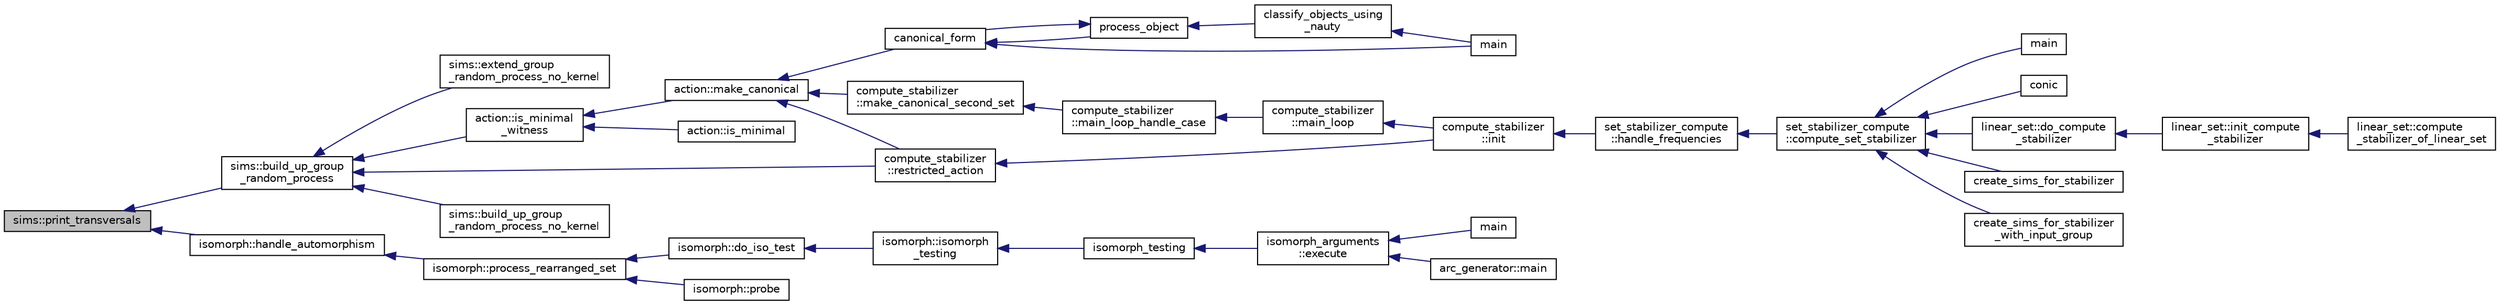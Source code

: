 digraph "sims::print_transversals"
{
  edge [fontname="Helvetica",fontsize="10",labelfontname="Helvetica",labelfontsize="10"];
  node [fontname="Helvetica",fontsize="10",shape=record];
  rankdir="LR";
  Node9558 [label="sims::print_transversals",height=0.2,width=0.4,color="black", fillcolor="grey75", style="filled", fontcolor="black"];
  Node9558 -> Node9559 [dir="back",color="midnightblue",fontsize="10",style="solid",fontname="Helvetica"];
  Node9559 [label="sims::build_up_group\l_random_process",height=0.2,width=0.4,color="black", fillcolor="white", style="filled",URL="$d9/df3/classsims.html#afde54d656304b5a92459615f2690ea64"];
  Node9559 -> Node9560 [dir="back",color="midnightblue",fontsize="10",style="solid",fontname="Helvetica"];
  Node9560 [label="action::is_minimal\l_witness",height=0.2,width=0.4,color="black", fillcolor="white", style="filled",URL="$d2/d86/classaction.html#aabf5ea4227f124eac2badc5d5225e220"];
  Node9560 -> Node9561 [dir="back",color="midnightblue",fontsize="10",style="solid",fontname="Helvetica"];
  Node9561 [label="action::is_minimal",height=0.2,width=0.4,color="black", fillcolor="white", style="filled",URL="$d2/d86/classaction.html#a1905e4012d6352a0337f6ee25ef3a875"];
  Node9560 -> Node9562 [dir="back",color="midnightblue",fontsize="10",style="solid",fontname="Helvetica"];
  Node9562 [label="action::make_canonical",height=0.2,width=0.4,color="black", fillcolor="white", style="filled",URL="$d2/d86/classaction.html#ae20ff0b8d092d2eddf9b661fb8821fd2"];
  Node9562 -> Node9563 [dir="back",color="midnightblue",fontsize="10",style="solid",fontname="Helvetica"];
  Node9563 [label="canonical_form",height=0.2,width=0.4,color="black", fillcolor="white", style="filled",URL="$d0/de6/projective__space__main_8_c.html#a5f0f6b71cd402c5b41240c420e533e60"];
  Node9563 -> Node9564 [dir="back",color="midnightblue",fontsize="10",style="solid",fontname="Helvetica"];
  Node9564 [label="main",height=0.2,width=0.4,color="black", fillcolor="white", style="filled",URL="$d0/de6/projective__space__main_8_c.html#a3c04138a5bfe5d72780bb7e82a18e627"];
  Node9563 -> Node9565 [dir="back",color="midnightblue",fontsize="10",style="solid",fontname="Helvetica"];
  Node9565 [label="process_object",height=0.2,width=0.4,color="black", fillcolor="white", style="filled",URL="$d0/de6/projective__space__main_8_c.html#a63a6b06bd2a9a9c50ed710271f4d5530"];
  Node9565 -> Node9563 [dir="back",color="midnightblue",fontsize="10",style="solid",fontname="Helvetica"];
  Node9565 -> Node9566 [dir="back",color="midnightblue",fontsize="10",style="solid",fontname="Helvetica"];
  Node9566 [label="classify_objects_using\l_nauty",height=0.2,width=0.4,color="black", fillcolor="white", style="filled",URL="$d0/de6/projective__space__main_8_c.html#a32275eacc4bdda93b2b34c2a9217a088"];
  Node9566 -> Node9564 [dir="back",color="midnightblue",fontsize="10",style="solid",fontname="Helvetica"];
  Node9562 -> Node9567 [dir="back",color="midnightblue",fontsize="10",style="solid",fontname="Helvetica"];
  Node9567 [label="compute_stabilizer\l::restricted_action",height=0.2,width=0.4,color="black", fillcolor="white", style="filled",URL="$d8/d30/classcompute__stabilizer.html#a895df470da0ac14f812c3c4b6f2280b9"];
  Node9567 -> Node9568 [dir="back",color="midnightblue",fontsize="10",style="solid",fontname="Helvetica"];
  Node9568 [label="compute_stabilizer\l::init",height=0.2,width=0.4,color="black", fillcolor="white", style="filled",URL="$d8/d30/classcompute__stabilizer.html#a36a1729430f317a65559220a8206a7d7"];
  Node9568 -> Node9569 [dir="back",color="midnightblue",fontsize="10",style="solid",fontname="Helvetica"];
  Node9569 [label="set_stabilizer_compute\l::handle_frequencies",height=0.2,width=0.4,color="black", fillcolor="white", style="filled",URL="$d8/dc6/classset__stabilizer__compute.html#a247c31bc3f19f22dadbfd7607cbaaa78"];
  Node9569 -> Node9570 [dir="back",color="midnightblue",fontsize="10",style="solid",fontname="Helvetica"];
  Node9570 [label="set_stabilizer_compute\l::compute_set_stabilizer",height=0.2,width=0.4,color="black", fillcolor="white", style="filled",URL="$d8/dc6/classset__stabilizer__compute.html#ad4f92074322e98c7cd0ed5d4f8486b76"];
  Node9570 -> Node9571 [dir="back",color="midnightblue",fontsize="10",style="solid",fontname="Helvetica"];
  Node9571 [label="main",height=0.2,width=0.4,color="black", fillcolor="white", style="filled",URL="$db/d67/test__hyperoval_8_c.html#a3c04138a5bfe5d72780bb7e82a18e627"];
  Node9570 -> Node9572 [dir="back",color="midnightblue",fontsize="10",style="solid",fontname="Helvetica"];
  Node9572 [label="conic",height=0.2,width=0.4,color="black", fillcolor="white", style="filled",URL="$d4/de8/conic_8_c.html#a96def9474b981a9d5831a9b48d85d652"];
  Node9570 -> Node9573 [dir="back",color="midnightblue",fontsize="10",style="solid",fontname="Helvetica"];
  Node9573 [label="linear_set::do_compute\l_stabilizer",height=0.2,width=0.4,color="black", fillcolor="white", style="filled",URL="$dd/d86/classlinear__set.html#ae8f58ded28fb5370f4459cca42b7463b"];
  Node9573 -> Node9574 [dir="back",color="midnightblue",fontsize="10",style="solid",fontname="Helvetica"];
  Node9574 [label="linear_set::init_compute\l_stabilizer",height=0.2,width=0.4,color="black", fillcolor="white", style="filled",URL="$dd/d86/classlinear__set.html#a0cc3eaec1896fdc977b62e94623b055b"];
  Node9574 -> Node9575 [dir="back",color="midnightblue",fontsize="10",style="solid",fontname="Helvetica"];
  Node9575 [label="linear_set::compute\l_stabilizer_of_linear_set",height=0.2,width=0.4,color="black", fillcolor="white", style="filled",URL="$dd/d86/classlinear__set.html#a098a133edfbaae0fd347a69c50bdbee2"];
  Node9570 -> Node9576 [dir="back",color="midnightblue",fontsize="10",style="solid",fontname="Helvetica"];
  Node9576 [label="create_sims_for_stabilizer",height=0.2,width=0.4,color="black", fillcolor="white", style="filled",URL="$d0/d76/tl__algebra__and__number__theory_8h.html#af2c67d225072549409be710ac3cd30f8"];
  Node9570 -> Node9577 [dir="back",color="midnightblue",fontsize="10",style="solid",fontname="Helvetica"];
  Node9577 [label="create_sims_for_stabilizer\l_with_input_group",height=0.2,width=0.4,color="black", fillcolor="white", style="filled",URL="$d0/d76/tl__algebra__and__number__theory_8h.html#af5482567a8d6ba5c2fe593bf6f7f9a0f"];
  Node9562 -> Node9578 [dir="back",color="midnightblue",fontsize="10",style="solid",fontname="Helvetica"];
  Node9578 [label="compute_stabilizer\l::make_canonical_second_set",height=0.2,width=0.4,color="black", fillcolor="white", style="filled",URL="$d8/d30/classcompute__stabilizer.html#aa33f9b1e4823afd5196eec36d3082084"];
  Node9578 -> Node9579 [dir="back",color="midnightblue",fontsize="10",style="solid",fontname="Helvetica"];
  Node9579 [label="compute_stabilizer\l::main_loop_handle_case",height=0.2,width=0.4,color="black", fillcolor="white", style="filled",URL="$d8/d30/classcompute__stabilizer.html#a040fb5c6ad50133c5a16a35ed5b2ecc4"];
  Node9579 -> Node9580 [dir="back",color="midnightblue",fontsize="10",style="solid",fontname="Helvetica"];
  Node9580 [label="compute_stabilizer\l::main_loop",height=0.2,width=0.4,color="black", fillcolor="white", style="filled",URL="$d8/d30/classcompute__stabilizer.html#ae8615a28e0494704450689b6ea0b7ca2"];
  Node9580 -> Node9568 [dir="back",color="midnightblue",fontsize="10",style="solid",fontname="Helvetica"];
  Node9559 -> Node9581 [dir="back",color="midnightblue",fontsize="10",style="solid",fontname="Helvetica"];
  Node9581 [label="sims::build_up_group\l_random_process_no_kernel",height=0.2,width=0.4,color="black", fillcolor="white", style="filled",URL="$d9/df3/classsims.html#a33747471a3e1ebdee59aff4edde62669"];
  Node9559 -> Node9582 [dir="back",color="midnightblue",fontsize="10",style="solid",fontname="Helvetica"];
  Node9582 [label="sims::extend_group\l_random_process_no_kernel",height=0.2,width=0.4,color="black", fillcolor="white", style="filled",URL="$d9/df3/classsims.html#a20958fd83e43b33c009e873b9df2fa11"];
  Node9559 -> Node9567 [dir="back",color="midnightblue",fontsize="10",style="solid",fontname="Helvetica"];
  Node9558 -> Node9583 [dir="back",color="midnightblue",fontsize="10",style="solid",fontname="Helvetica"];
  Node9583 [label="isomorph::handle_automorphism",height=0.2,width=0.4,color="black", fillcolor="white", style="filled",URL="$d3/d5f/classisomorph.html#a95e0ae39f992234f7cbeb6f1d57d82df"];
  Node9583 -> Node9584 [dir="back",color="midnightblue",fontsize="10",style="solid",fontname="Helvetica"];
  Node9584 [label="isomorph::process_rearranged_set",height=0.2,width=0.4,color="black", fillcolor="white", style="filled",URL="$d3/d5f/classisomorph.html#a7767fd5f1da6dfd7f93810be99ba4ab6"];
  Node9584 -> Node9585 [dir="back",color="midnightblue",fontsize="10",style="solid",fontname="Helvetica"];
  Node9585 [label="isomorph::probe",height=0.2,width=0.4,color="black", fillcolor="white", style="filled",URL="$d3/d5f/classisomorph.html#a9cb6fed7b6ac639d886b117a1f454441"];
  Node9584 -> Node9586 [dir="back",color="midnightblue",fontsize="10",style="solid",fontname="Helvetica"];
  Node9586 [label="isomorph::do_iso_test",height=0.2,width=0.4,color="black", fillcolor="white", style="filled",URL="$d3/d5f/classisomorph.html#a51fc3bf5cc3a99282a489b2df37ee24e"];
  Node9586 -> Node9587 [dir="back",color="midnightblue",fontsize="10",style="solid",fontname="Helvetica"];
  Node9587 [label="isomorph::isomorph\l_testing",height=0.2,width=0.4,color="black", fillcolor="white", style="filled",URL="$d3/d5f/classisomorph.html#ad7945ec94ba0ba16953482edfaa4da6e"];
  Node9587 -> Node9588 [dir="back",color="midnightblue",fontsize="10",style="solid",fontname="Helvetica"];
  Node9588 [label="isomorph_testing",height=0.2,width=0.4,color="black", fillcolor="white", style="filled",URL="$d4/d7e/isomorph__global_8_c.html#a5a73cbe9f89c4727f086482ee2d238f9"];
  Node9588 -> Node9589 [dir="back",color="midnightblue",fontsize="10",style="solid",fontname="Helvetica"];
  Node9589 [label="isomorph_arguments\l::execute",height=0.2,width=0.4,color="black", fillcolor="white", style="filled",URL="$d5/de4/classisomorph__arguments.html#aa85e472d14906abdd5672dc66027583e"];
  Node9589 -> Node9590 [dir="back",color="midnightblue",fontsize="10",style="solid",fontname="Helvetica"];
  Node9590 [label="main",height=0.2,width=0.4,color="black", fillcolor="white", style="filled",URL="$d1/d5e/blt__main_8_c.html#a217dbf8b442f20279ea00b898af96f52"];
  Node9589 -> Node9591 [dir="back",color="midnightblue",fontsize="10",style="solid",fontname="Helvetica"];
  Node9591 [label="arc_generator::main",height=0.2,width=0.4,color="black", fillcolor="white", style="filled",URL="$d4/d21/classarc__generator.html#ad80140b51b165dad1fe6ab232be7829a"];
}
